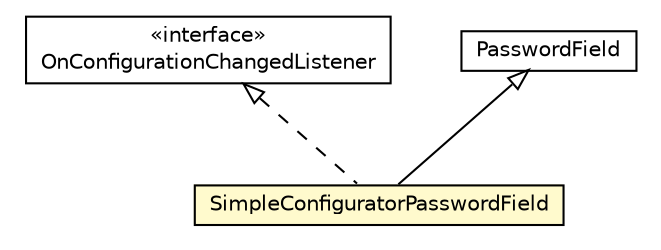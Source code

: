 #!/usr/local/bin/dot
#
# Class diagram 
# Generated by UMLGraph version R5_6-24-gf6e263 (http://www.umlgraph.org/)
#

digraph G {
	edge [fontname="Helvetica",fontsize=10,labelfontname="Helvetica",labelfontsize=10];
	node [fontname="Helvetica",fontsize=10,shape=plaintext];
	nodesep=0.25;
	ranksep=0.5;
	// org.universAAL.ucc.configuration.model.interfaces.OnConfigurationChangedListener
	c7602998 [label=<<table title="org.universAAL.ucc.configuration.model.interfaces.OnConfigurationChangedListener" border="0" cellborder="1" cellspacing="0" cellpadding="2" port="p" href="../model/interfaces/OnConfigurationChangedListener.html">
		<tr><td><table border="0" cellspacing="0" cellpadding="1">
<tr><td align="center" balign="center"> &#171;interface&#187; </td></tr>
<tr><td align="center" balign="center"> OnConfigurationChangedListener </td></tr>
		</table></td></tr>
		</table>>, URL="../model/interfaces/OnConfigurationChangedListener.html", fontname="Helvetica", fontcolor="black", fontsize=10.0];
	// org.universAAL.ucc.configuration.view.SimpleConfiguratorPasswordField
	c7603018 [label=<<table title="org.universAAL.ucc.configuration.view.SimpleConfiguratorPasswordField" border="0" cellborder="1" cellspacing="0" cellpadding="2" port="p" bgcolor="lemonChiffon" href="./SimpleConfiguratorPasswordField.html">
		<tr><td><table border="0" cellspacing="0" cellpadding="1">
<tr><td align="center" balign="center"> SimpleConfiguratorPasswordField </td></tr>
		</table></td></tr>
		</table>>, URL="./SimpleConfiguratorPasswordField.html", fontname="Helvetica", fontcolor="black", fontsize=10.0];
	//org.universAAL.ucc.configuration.view.SimpleConfiguratorPasswordField extends com.vaadin.ui.PasswordField
	c7603100:p -> c7603018:p [dir=back,arrowtail=empty];
	//org.universAAL.ucc.configuration.view.SimpleConfiguratorPasswordField implements org.universAAL.ucc.configuration.model.interfaces.OnConfigurationChangedListener
	c7602998:p -> c7603018:p [dir=back,arrowtail=empty,style=dashed];
	// com.vaadin.ui.PasswordField
	c7603100 [label=<<table title="com.vaadin.ui.PasswordField" border="0" cellborder="1" cellspacing="0" cellpadding="2" port="p" href="http://java.sun.com/j2se/1.4.2/docs/api/com/vaadin/ui/PasswordField.html">
		<tr><td><table border="0" cellspacing="0" cellpadding="1">
<tr><td align="center" balign="center"> PasswordField </td></tr>
		</table></td></tr>
		</table>>, URL="http://java.sun.com/j2se/1.4.2/docs/api/com/vaadin/ui/PasswordField.html", fontname="Helvetica", fontcolor="black", fontsize=10.0];
}


